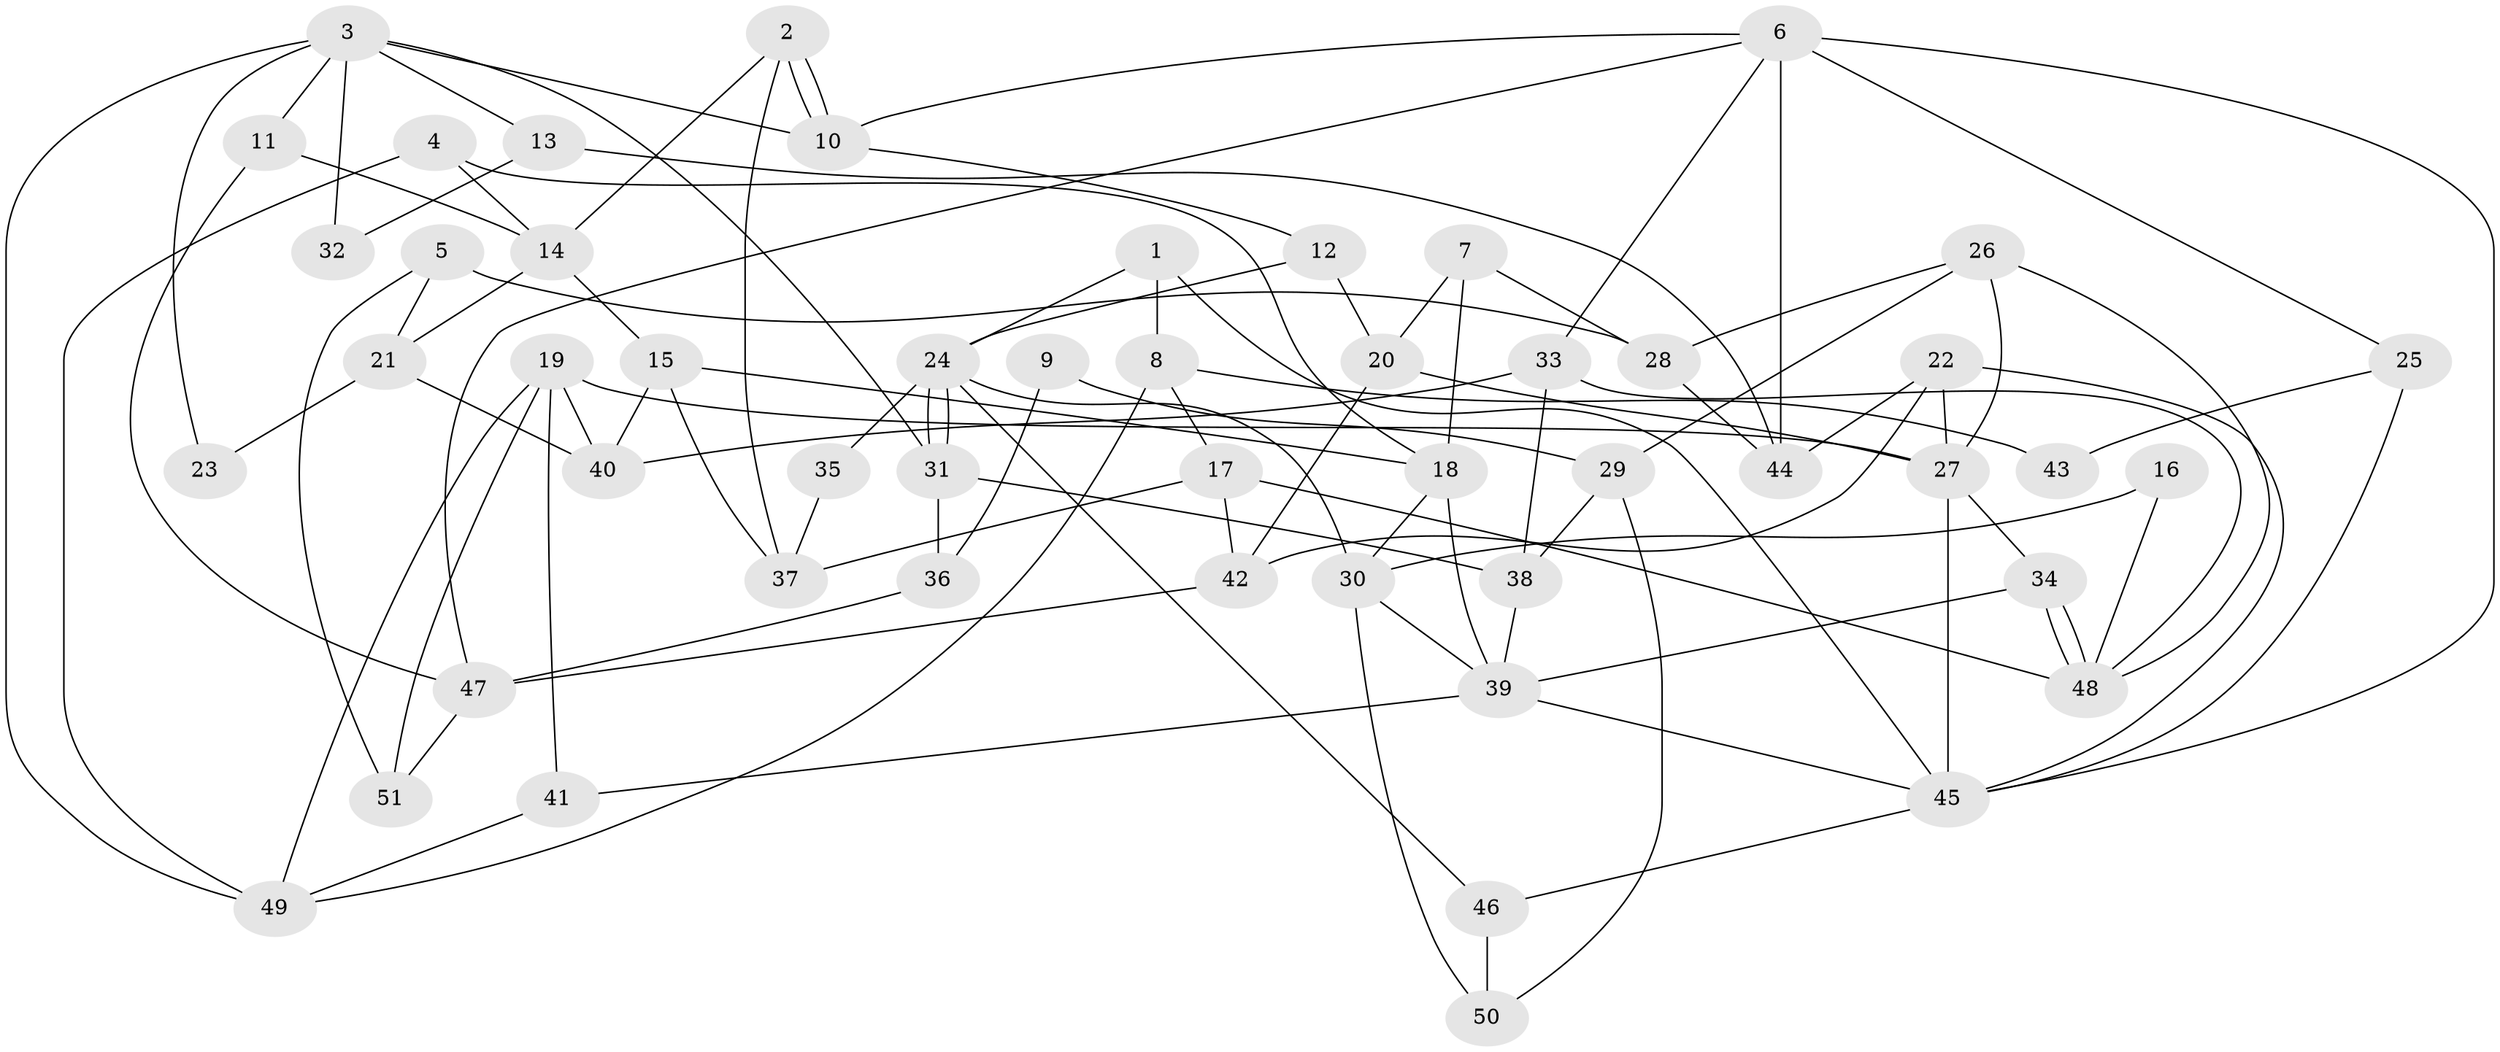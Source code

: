 // Generated by graph-tools (version 1.1) at 2025/15/03/09/25 04:15:10]
// undirected, 51 vertices, 102 edges
graph export_dot {
graph [start="1"]
  node [color=gray90,style=filled];
  1;
  2;
  3;
  4;
  5;
  6;
  7;
  8;
  9;
  10;
  11;
  12;
  13;
  14;
  15;
  16;
  17;
  18;
  19;
  20;
  21;
  22;
  23;
  24;
  25;
  26;
  27;
  28;
  29;
  30;
  31;
  32;
  33;
  34;
  35;
  36;
  37;
  38;
  39;
  40;
  41;
  42;
  43;
  44;
  45;
  46;
  47;
  48;
  49;
  50;
  51;
  1 -- 8;
  1 -- 24;
  1 -- 45;
  2 -- 10;
  2 -- 10;
  2 -- 37;
  2 -- 14;
  3 -- 10;
  3 -- 49;
  3 -- 11;
  3 -- 13;
  3 -- 23;
  3 -- 31;
  3 -- 32;
  4 -- 18;
  4 -- 14;
  4 -- 49;
  5 -- 51;
  5 -- 21;
  5 -- 28;
  6 -- 45;
  6 -- 33;
  6 -- 10;
  6 -- 25;
  6 -- 44;
  6 -- 47;
  7 -- 20;
  7 -- 18;
  7 -- 28;
  8 -- 17;
  8 -- 49;
  8 -- 43;
  9 -- 36;
  9 -- 29;
  10 -- 12;
  11 -- 47;
  11 -- 14;
  12 -- 24;
  12 -- 20;
  13 -- 44;
  13 -- 32;
  14 -- 15;
  14 -- 21;
  15 -- 40;
  15 -- 18;
  15 -- 37;
  16 -- 48;
  16 -- 30;
  17 -- 42;
  17 -- 48;
  17 -- 37;
  18 -- 39;
  18 -- 30;
  19 -- 27;
  19 -- 49;
  19 -- 40;
  19 -- 41;
  19 -- 51;
  20 -- 27;
  20 -- 42;
  21 -- 40;
  21 -- 23;
  22 -- 44;
  22 -- 27;
  22 -- 42;
  22 -- 45;
  24 -- 30;
  24 -- 31;
  24 -- 31;
  24 -- 35;
  24 -- 46;
  25 -- 45;
  25 -- 43;
  26 -- 29;
  26 -- 28;
  26 -- 27;
  26 -- 48;
  27 -- 45;
  27 -- 34;
  28 -- 44;
  29 -- 38;
  29 -- 50;
  30 -- 39;
  30 -- 50;
  31 -- 36;
  31 -- 38;
  33 -- 48;
  33 -- 38;
  33 -- 40;
  34 -- 48;
  34 -- 48;
  34 -- 39;
  35 -- 37;
  36 -- 47;
  38 -- 39;
  39 -- 45;
  39 -- 41;
  41 -- 49;
  42 -- 47;
  45 -- 46;
  46 -- 50;
  47 -- 51;
}
